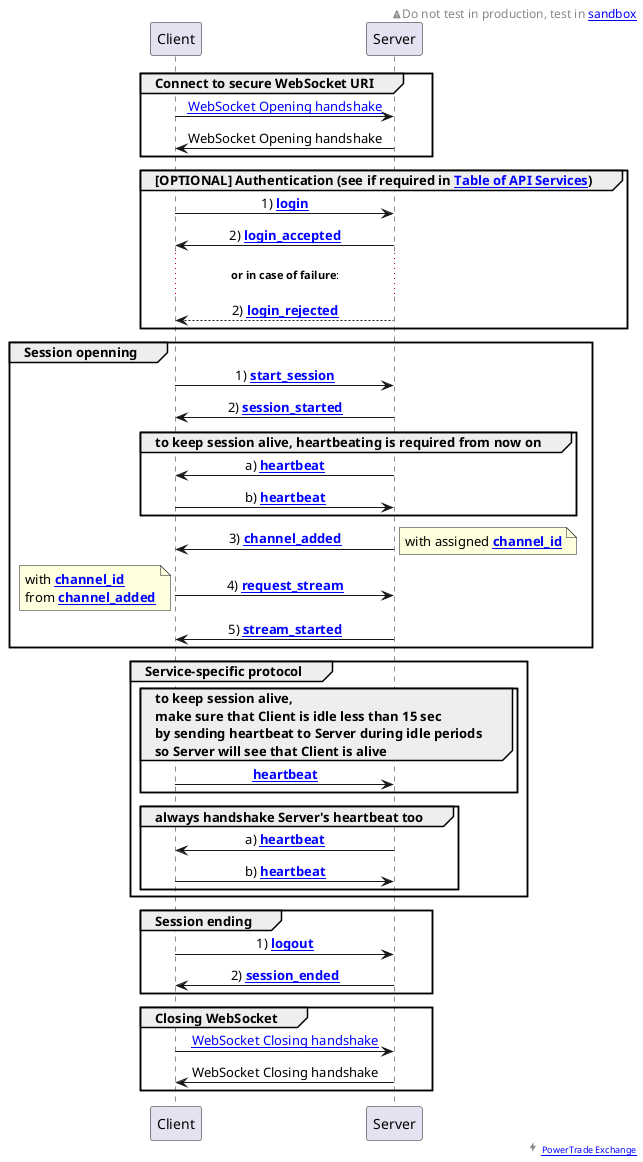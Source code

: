 @startuml session_control_with_auth

' to support time duration and delays:
'!pragma teoz true

'skinparam handwritten true
'skinparam shadowing false

'skinparam monochrome true
skinparam sequenceMessageAlign center

'skinparam title {
'    BorderRoundCorner 5
'    BorderThickness 1
'    BorderColor black
'    BackgroundColor WhiteSmoke
'}

    '<font color=black>Warning:</font>
right header
    <size:12><&warning>Do not test in production, test in [[#WS_API_Services_Sandbox sandbox]]</size>
endheader

right footer <size:15><&bolt></size> <size:9>[[https://power.trade PowerTrade Exchange]]</size>

'entity Client
'entity Server

group <b>Connect to secure WebSocket URI</b>

    Client -> Server : [[https://tools.ietf.org/html/rfc6455#section-1.3 WebSocket Opening handshake]]
    Client <- Server : WebSocket Opening handshake
end

group <b>[OPTIONAL] Authentication</b> (see if required in [[#WS_API_Services Table of API Services]])

    Client -> Server : 1) <b>[[#login login]]</b>
    Client <- Server : 2) <b>[[#login_accepted login_accepted]]</b>
    ... **or in case of failure**: ...
    Client <-- Server : 2) <b>[[#login_rejected login_rejected]]</b>

end

group <b>Session openning</b>

    Client -> Server : 1) <b>[[#start_session start_session]]</b>
    Client <- Server : 2) <b>[[#session_started session_started]]</b>

    group to keep session alive, heartbeating is required from now on
        Client <- Server : a) <b>[[#heartbeat heartbeat]]</b>
        Client -> Server : b) <b>[[#heartbeat heartbeat]]</b>
    end

    Client <- Server : 3) <b>[[#channel_added channel_added]]</b>

    note right: with assigned <b>[[#channel_id channel_id]]</b>

    Client -> Server : 4) <b>[[#request_stream request_stream]]</b>

    note left: with <b>[[#channel_id channel_id]]</b>\nfrom <b>[[#channel_added channel_added]]</b>

    Client <- Server : 5) <b>[[#stream_started stream_started]]</b>
end

'== Service-specific protocol phase ==
group <b>Service-specific protocol</b>

    group to keep session alive,\nmake sure that Client is idle less than 15 sec\nby sending <b>heartbeat</b> to Server during idle periods\nso Server will see that Client is alive
        Client -> Server : <b>[[#heartbeat heartbeat]]</b>
    end

    group always handshake Server's heartbeat too
        Client <- Server : a) <b>[[#heartbeat heartbeat]]</b>
        Client -> Server : b) <b>[[#heartbeat heartbeat]]</b>
    end
end

group <b>Session ending</b>

    Client -> Server : 1) <b>[[#logout logout]]</b>
    Client <- Server : 2) <b>[[#session_ended session_ended]]</b>

end

group <b>Closing WebSocket</b>

    Client -> Server : [[https://tools.ietf.org/html/rfc6455#section-1.4 WebSocket Closing handshake]]
    Client <- Server : WebSocket Closing handshake

end

@enduml
